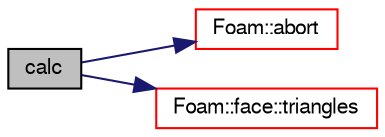 digraph "calc"
{
  bgcolor="transparent";
  edge [fontname="FreeSans",fontsize="10",labelfontname="FreeSans",labelfontsize="10"];
  node [fontname="FreeSans",fontsize="10",shape=record];
  rankdir="LR";
  Node52 [label="calc",height=0.2,width=0.4,color="black", fillcolor="grey75", style="filled", fontcolor="black"];
  Node52 -> Node53 [color="midnightblue",fontsize="10",style="solid",fontname="FreeSans"];
  Node53 [label="Foam::abort",height=0.2,width=0.4,color="red",URL="$a21124.html#a447107a607d03e417307c203fa5fb44b"];
  Node52 -> Node96 [color="midnightblue",fontsize="10",style="solid",fontname="FreeSans"];
  Node96 [label="Foam::face::triangles",height=0.2,width=0.4,color="red",URL="$a27218.html#a1fd94ce8c25a3a8b555070a903a99dfb",tooltip="Split into triangles using existing points. "];
}
